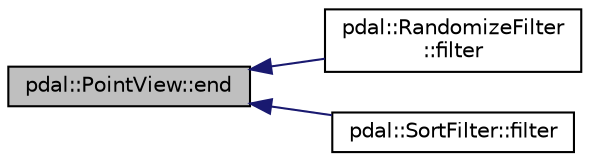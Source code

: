 digraph "pdal::PointView::end"
{
  edge [fontname="Helvetica",fontsize="10",labelfontname="Helvetica",labelfontsize="10"];
  node [fontname="Helvetica",fontsize="10",shape=record];
  rankdir="LR";
  Node1 [label="pdal::PointView::end",height=0.2,width=0.4,color="black", fillcolor="grey75", style="filled", fontcolor="black"];
  Node1 -> Node2 [dir="back",color="midnightblue",fontsize="10",style="solid",fontname="Helvetica"];
  Node2 [label="pdal::RandomizeFilter\l::filter",height=0.2,width=0.4,color="black", fillcolor="white", style="filled",URL="$classpdal_1_1RandomizeFilter.html#aa8c504fd38f61ab23edd4ec89e5c015e"];
  Node1 -> Node3 [dir="back",color="midnightblue",fontsize="10",style="solid",fontname="Helvetica"];
  Node3 [label="pdal::SortFilter::filter",height=0.2,width=0.4,color="black", fillcolor="white", style="filled",URL="$classpdal_1_1SortFilter.html#aae3d27e03e7a158f542b3745e9e8579f"];
}
